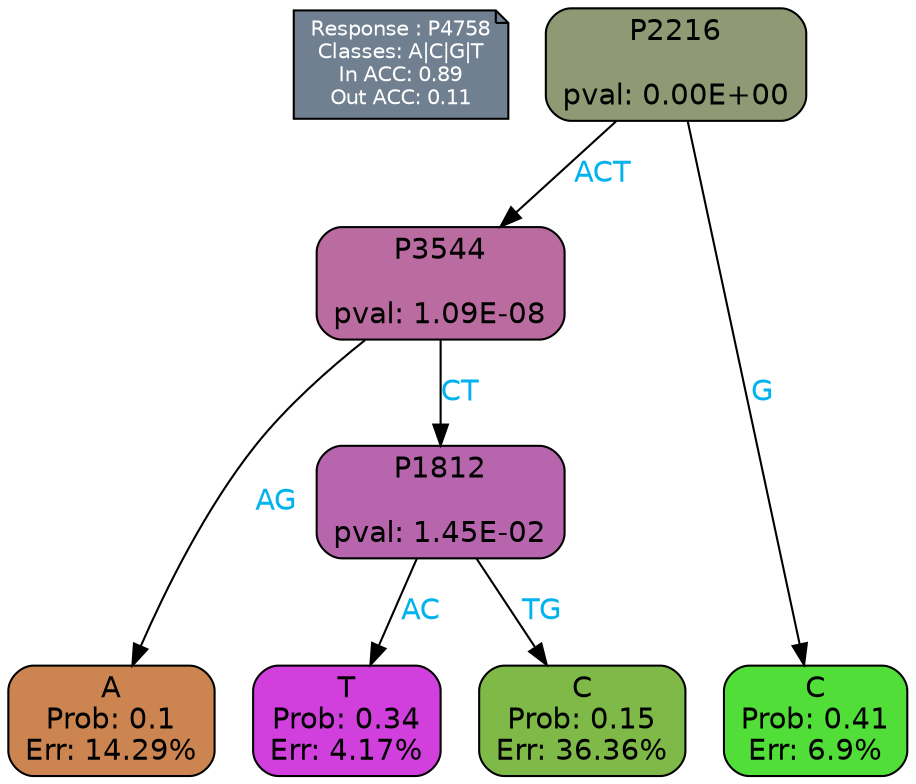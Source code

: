 digraph Tree {
node [shape=box, style="filled, rounded", color="black", fontname=helvetica] ;
graph [ranksep=equally, splines=polylines, bgcolor=transparent, dpi=600] ;
edge [fontname=helvetica] ;
LEGEND [label="Response : P4758
Classes: A|C|G|T
In ACC: 0.89
Out ACC: 0.11
",shape=note,align=left,style=filled,fillcolor="slategray",fontcolor="white",fontsize=10];1 [label="P2216

pval: 0.00E+00", fillcolor="#8f9a75"] ;
2 [label="P3544

pval: 1.09E-08", fillcolor="#ba6b9f"] ;
3 [label="A
Prob: 0.1
Err: 14.29%", fillcolor="#cc8551"] ;
4 [label="P1812

pval: 1.45E-02", fillcolor="#b766ae"] ;
5 [label="T
Prob: 0.34
Err: 4.17%", fillcolor="#d140dd"] ;
6 [label="C
Prob: 0.15
Err: 36.36%", fillcolor="#7fba48"] ;
7 [label="C
Prob: 0.41
Err: 6.9%", fillcolor="#51de39"] ;
1 -> 2 [label="ACT",fontcolor=deepskyblue2] ;
1 -> 7 [label="G",fontcolor=deepskyblue2] ;
2 -> 3 [label="AG",fontcolor=deepskyblue2] ;
2 -> 4 [label="CT",fontcolor=deepskyblue2] ;
4 -> 5 [label="AC",fontcolor=deepskyblue2] ;
4 -> 6 [label="TG",fontcolor=deepskyblue2] ;
{rank = same; 3;5;6;7;}{rank = same; LEGEND;1;}}